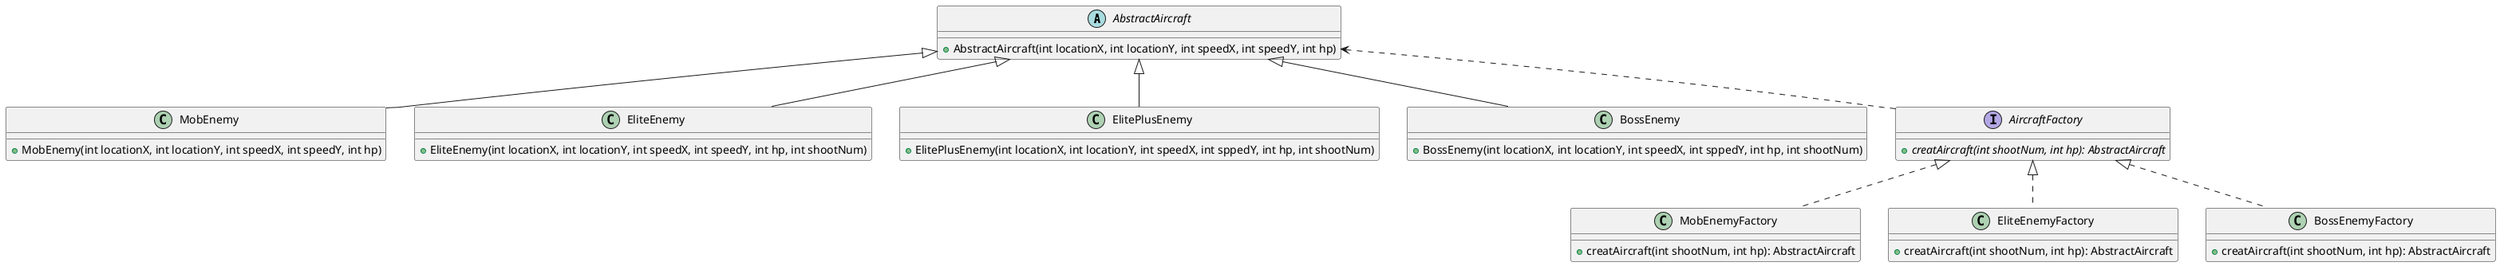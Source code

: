 @startuml
'https://plantuml.com/sequence-diagram

Abstract class AbstractAircraft {
    + AbstractAircraft(int locationX, int locationY, int speedX, int speedY, int hp)
}

class MobEnemy {
    + MobEnemy(int locationX, int locationY, int speedX, int speedY, int hp)
}

class EliteEnemy {
    + EliteEnemy(int locationX, int locationY, int speedX, int speedY, int hp, int shootNum)
}

class ElitePlusEnemy {
    + ElitePlusEnemy(int locationX, int locationY, int speedX, int sppedY, int hp, int shootNum)
}

class BossEnemy {
    + BossEnemy(int locationX, int locationY, int speedX, int sppedY, int hp, int shootNum)
}

AbstractAircraft <|-- MobEnemy
AbstractAircraft <|-- EliteEnemy
AbstractAircraft <|-- ElitePlusEnemy
AbstractAircraft <|-- BossEnemy

interface AircraftFactory {
    + {abstract} creatAircraft(int shootNum, int hp): AbstractAircraft
}

class MobEnemyFactory {
    + creatAircraft(int shootNum, int hp): AbstractAircraft
}

class EliteEnemyFactory {
    + creatAircraft(int shootNum, int hp): AbstractAircraft
}

class BossEnemyFactory {
    + creatAircraft(int shootNum, int hp): AbstractAircraft
}

AircraftFactory <|.. MobEnemyFactory
AircraftFactory <|.. EliteEnemyFactory
AircraftFactory <|.. BossEnemyFactory

AbstractAircraft <.. AircraftFactory
@enduml